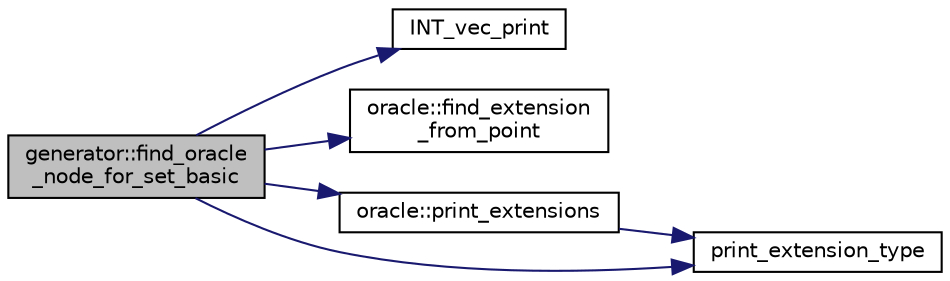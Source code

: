 digraph "generator::find_oracle_node_for_set_basic"
{
  edge [fontname="Helvetica",fontsize="10",labelfontname="Helvetica",labelfontsize="10"];
  node [fontname="Helvetica",fontsize="10",shape=record];
  rankdir="LR";
  Node8248 [label="generator::find_oracle\l_node_for_set_basic",height=0.2,width=0.4,color="black", fillcolor="grey75", style="filled", fontcolor="black"];
  Node8248 -> Node8249 [color="midnightblue",fontsize="10",style="solid",fontname="Helvetica"];
  Node8249 [label="INT_vec_print",height=0.2,width=0.4,color="black", fillcolor="white", style="filled",URL="$df/dbf/sajeeb_8_c.html#a79a5901af0b47dd0d694109543c027fe"];
  Node8248 -> Node8250 [color="midnightblue",fontsize="10",style="solid",fontname="Helvetica"];
  Node8250 [label="oracle::find_extension\l_from_point",height=0.2,width=0.4,color="black", fillcolor="white", style="filled",URL="$d7/da7/classoracle.html#aa6091b5a2260435d706a61ddc06ad1a4"];
  Node8248 -> Node8251 [color="midnightblue",fontsize="10",style="solid",fontname="Helvetica"];
  Node8251 [label="oracle::print_extensions",height=0.2,width=0.4,color="black", fillcolor="white", style="filled",URL="$d7/da7/classoracle.html#a6ea212ee0158a6c6146d54f79ba0e9f3"];
  Node8251 -> Node8252 [color="midnightblue",fontsize="10",style="solid",fontname="Helvetica"];
  Node8252 [label="print_extension_type",height=0.2,width=0.4,color="black", fillcolor="white", style="filled",URL="$da/d10/other_8h.html#ab39242254c1c0bce13010118473d8c74"];
  Node8248 -> Node8252 [color="midnightblue",fontsize="10",style="solid",fontname="Helvetica"];
}
